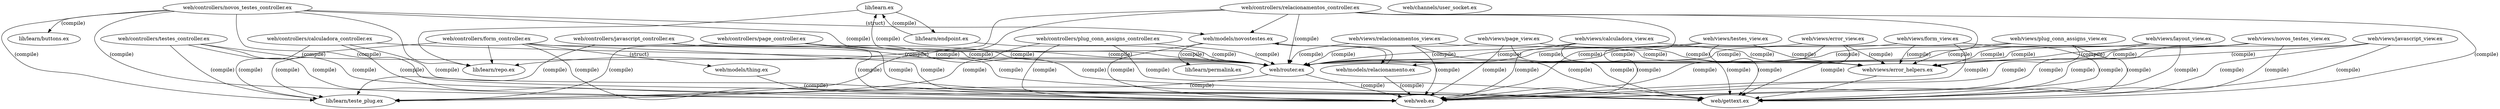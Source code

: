 digraph "xref graph" {
  "lib/learn.ex"
  "lib/learn.ex" -> "lib/learn/endpoint.ex"
  "lib/learn/endpoint.ex" -> "lib/learn.ex" [label="(compile)"]
  "lib/learn/endpoint.ex" -> "web/router.ex" [label="(compile)"]
  "web/router.ex" -> "lib/learn.ex" [label="(compile)"]
  "web/router.ex" -> "lib/learn/teste_plug.ex" [label="(compile)"]
  "web/router.ex" -> "web/web.ex" [label="(compile)"]
  "lib/learn.ex" -> "lib/learn/repo.ex"
  "lib/learn/buttons.ex"
  "lib/learn/endpoint.ex"
  "lib/learn/permalink.ex"
  "lib/learn/repo.ex"
  "lib/learn/teste_plug.ex"
  "web/channels/user_socket.ex"
  "web/controllers/calculadora_controller.ex"
  "web/controllers/calculadora_controller.ex" -> "lib/learn/teste_plug.ex" [label="(compile)"]
  "web/controllers/calculadora_controller.ex" -> "web/gettext.ex" [label="(compile)"]
  "web/controllers/calculadora_controller.ex" -> "web/router.ex" [label="(compile)"]
  "web/controllers/calculadora_controller.ex" -> "web/web.ex" [label="(compile)"]
  "web/controllers/form_controller.ex"
  "web/controllers/form_controller.ex" -> "lib/learn/repo.ex"
  "web/controllers/form_controller.ex" -> "lib/learn/teste_plug.ex" [label="(compile)"]
  "web/controllers/form_controller.ex" -> "web/gettext.ex" [label="(compile)"]
  "web/controllers/form_controller.ex" -> "web/models/thing.ex" [label="(struct)"]
  "web/models/thing.ex" -> "web/web.ex" [label="(compile)"]
  "web/controllers/form_controller.ex" -> "web/router.ex" [label="(compile)"]
  "web/controllers/form_controller.ex" -> "web/web.ex" [label="(compile)"]
  "web/controllers/javascript_controller.ex"
  "web/controllers/javascript_controller.ex" -> "lib/learn/teste_plug.ex" [label="(compile)"]
  "web/controllers/javascript_controller.ex" -> "web/gettext.ex" [label="(compile)"]
  "web/controllers/javascript_controller.ex" -> "web/router.ex" [label="(compile)"]
  "web/controllers/javascript_controller.ex" -> "web/web.ex" [label="(compile)"]
  "web/controllers/novos_testes_controller.ex"
  "web/controllers/novos_testes_controller.ex" -> "lib/learn/buttons.ex" [label="(compile)"]
  "web/controllers/novos_testes_controller.ex" -> "lib/learn/repo.ex"
  "web/controllers/novos_testes_controller.ex" -> "lib/learn/teste_plug.ex" [label="(compile)"]
  "web/controllers/novos_testes_controller.ex" -> "web/gettext.ex" [label="(compile)"]
  "web/controllers/novos_testes_controller.ex" -> "web/models/novostestes.ex" [label="(struct)"]
  "web/models/novostestes.ex" -> "lib/learn/permalink.ex" [label="(compile)"]
  "web/models/novostestes.ex" -> "web/models/relacionamento.ex"
  "web/models/relacionamento.ex" -> "web/models/novostestes.ex"
  "web/models/relacionamento.ex" -> "web/web.ex" [label="(compile)"]
  "web/models/novostestes.ex" -> "web/web.ex" [label="(compile)"]
  "web/controllers/novos_testes_controller.ex" -> "web/router.ex" [label="(compile)"]
  "web/controllers/novos_testes_controller.ex" -> "web/web.ex" [label="(compile)"]
  "web/controllers/page_controller.ex"
  "web/controllers/page_controller.ex" -> "lib/learn/teste_plug.ex" [label="(compile)"]
  "web/controllers/page_controller.ex" -> "web/gettext.ex" [label="(compile)"]
  "web/controllers/page_controller.ex" -> "web/router.ex" [label="(compile)"]
  "web/controllers/page_controller.ex" -> "web/web.ex" [label="(compile)"]
  "web/controllers/plug_conn_assigns_controller.ex"
  "web/controllers/plug_conn_assigns_controller.ex" -> "lib/learn/teste_plug.ex" [label="(compile)"]
  "web/controllers/plug_conn_assigns_controller.ex" -> "web/gettext.ex" [label="(compile)"]
  "web/controllers/plug_conn_assigns_controller.ex" -> "web/router.ex" [label="(compile)"]
  "web/controllers/plug_conn_assigns_controller.ex" -> "web/web.ex" [label="(compile)"]
  "web/controllers/relacionamentos_controller.ex"
  "web/controllers/relacionamentos_controller.ex" -> "lib/learn/repo.ex"
  "web/controllers/relacionamentos_controller.ex" -> "lib/learn/teste_plug.ex" [label="(compile)"]
  "web/controllers/relacionamentos_controller.ex" -> "web/gettext.ex" [label="(compile)"]
  "web/controllers/relacionamentos_controller.ex" -> "web/models/novostestes.ex"
  "web/controllers/relacionamentos_controller.ex" -> "web/models/relacionamento.ex"
  "web/controllers/relacionamentos_controller.ex" -> "web/router.ex" [label="(compile)"]
  "web/controllers/relacionamentos_controller.ex" -> "web/web.ex" [label="(compile)"]
  "web/controllers/testes_controller.ex"
  "web/controllers/testes_controller.ex" -> "lib/learn/teste_plug.ex" [label="(compile)"]
  "web/controllers/testes_controller.ex" -> "web/gettext.ex" [label="(compile)"]
  "web/controllers/testes_controller.ex" -> "web/router.ex" [label="(compile)"]
  "web/controllers/testes_controller.ex" -> "web/web.ex" [label="(compile)"]
  "web/gettext.ex"
  "web/models/novostestes.ex"
  "web/models/relacionamento.ex"
  "web/models/thing.ex"
  "web/router.ex"
  "web/views/calculadora_view.ex"
  "web/views/calculadora_view.ex" -> "web/gettext.ex" [label="(compile)"]
  "web/views/calculadora_view.ex" -> "web/router.ex" [label="(compile)"]
  "web/views/calculadora_view.ex" -> "web/views/error_helpers.ex" [label="(compile)"]
  "web/views/error_helpers.ex" -> "web/gettext.ex"
  "web/views/calculadora_view.ex" -> "web/web.ex" [label="(compile)"]
  "web/views/error_helpers.ex"
  "web/views/error_view.ex"
  "web/views/error_view.ex" -> "web/gettext.ex" [label="(compile)"]
  "web/views/error_view.ex" -> "web/router.ex" [label="(compile)"]
  "web/views/error_view.ex" -> "web/views/error_helpers.ex" [label="(compile)"]
  "web/views/error_view.ex" -> "web/web.ex" [label="(compile)"]
  "web/views/form_view.ex"
  "web/views/form_view.ex" -> "web/gettext.ex" [label="(compile)"]
  "web/views/form_view.ex" -> "web/router.ex" [label="(compile)"]
  "web/views/form_view.ex" -> "web/views/error_helpers.ex" [label="(compile)"]
  "web/views/form_view.ex" -> "web/web.ex" [label="(compile)"]
  "web/views/javascript_view.ex"
  "web/views/javascript_view.ex" -> "web/gettext.ex" [label="(compile)"]
  "web/views/javascript_view.ex" -> "web/router.ex" [label="(compile)"]
  "web/views/javascript_view.ex" -> "web/views/error_helpers.ex" [label="(compile)"]
  "web/views/javascript_view.ex" -> "web/web.ex" [label="(compile)"]
  "web/views/layout_view.ex"
  "web/views/layout_view.ex" -> "web/gettext.ex" [label="(compile)"]
  "web/views/layout_view.ex" -> "web/router.ex" [label="(compile)"]
  "web/views/layout_view.ex" -> "web/views/error_helpers.ex" [label="(compile)"]
  "web/views/layout_view.ex" -> "web/web.ex" [label="(compile)"]
  "web/views/novos_testes_view.ex"
  "web/views/novos_testes_view.ex" -> "web/gettext.ex" [label="(compile)"]
  "web/views/novos_testes_view.ex" -> "web/router.ex" [label="(compile)"]
  "web/views/novos_testes_view.ex" -> "web/views/error_helpers.ex" [label="(compile)"]
  "web/views/novos_testes_view.ex" -> "web/web.ex" [label="(compile)"]
  "web/views/page_view.ex"
  "web/views/page_view.ex" -> "web/gettext.ex" [label="(compile)"]
  "web/views/page_view.ex" -> "web/router.ex" [label="(compile)"]
  "web/views/page_view.ex" -> "web/views/error_helpers.ex" [label="(compile)"]
  "web/views/page_view.ex" -> "web/web.ex" [label="(compile)"]
  "web/views/plug_conn_assigns_view.ex"
  "web/views/plug_conn_assigns_view.ex" -> "web/gettext.ex" [label="(compile)"]
  "web/views/plug_conn_assigns_view.ex" -> "web/router.ex" [label="(compile)"]
  "web/views/plug_conn_assigns_view.ex" -> "web/views/error_helpers.ex" [label="(compile)"]
  "web/views/plug_conn_assigns_view.ex" -> "web/web.ex" [label="(compile)"]
  "web/views/relacionamentos_view.ex"
  "web/views/relacionamentos_view.ex" -> "web/gettext.ex" [label="(compile)"]
  "web/views/relacionamentos_view.ex" -> "web/router.ex" [label="(compile)"]
  "web/views/relacionamentos_view.ex" -> "web/views/error_helpers.ex" [label="(compile)"]
  "web/views/relacionamentos_view.ex" -> "web/web.ex" [label="(compile)"]
  "web/views/testes_view.ex"
  "web/views/testes_view.ex" -> "web/gettext.ex" [label="(compile)"]
  "web/views/testes_view.ex" -> "web/router.ex" [label="(compile)"]
  "web/views/testes_view.ex" -> "web/views/error_helpers.ex" [label="(compile)"]
  "web/views/testes_view.ex" -> "web/web.ex" [label="(compile)"]
  "web/web.ex"
}
